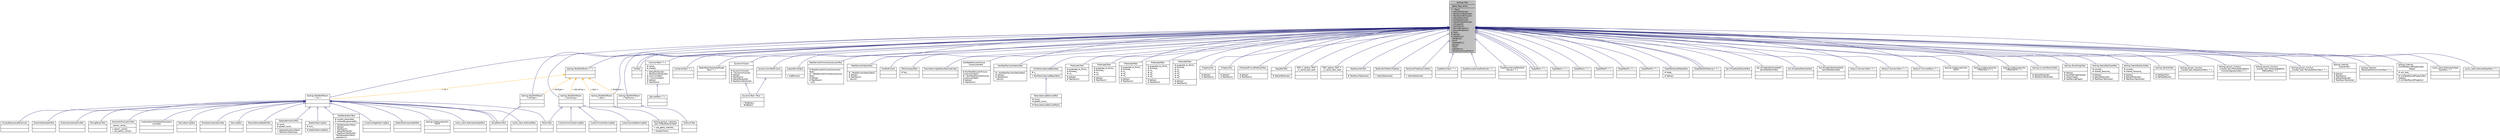 digraph "testing::Test"
{
 // LATEX_PDF_SIZE
  bgcolor="transparent";
  edge [fontname="Helvetica",fontsize="10",labelfontname="Helvetica",labelfontsize="10"];
  node [fontname="Helvetica",fontsize="10",shape=record];
  Node1 [label="{testing::Test\n|- gtest_flag_saver_\l|+ ~Test()\l+ SetUpTestSuite()\l+ TearDownTestSuite()\l+ TearDownTestCase()\l+ SetUpTestCase()\l+ HasFatalFailure()\l+ HasNonfatalFailure()\l+ IsSkipped()\l+ HasFailure()\l+ RecordProperty()\l+ RecordProperty()\l# Test()\l# SetUp()\l# TearDown()\l- TestBody()\l- Run()\l- DeleteSelf_()\l- Setup()\l- Test()\l- operator=()\l- HasSameFixtureClass()\l}",height=0.2,width=0.4,color="black", fillcolor="grey75", style="filled", fontcolor="black",tooltip=" "];
  Node1 -> Node2 [dir="back",color="midnightblue",fontsize="10",style="solid",arrowtail="onormal",fontname="Helvetica"];
  Node2 [label="{testing::TestWithParam\l\< std::string \>\n||}",height=0.2,width=0.4,color="black",URL="$classtesting_1_1TestWithParam.html",tooltip=" "];
  Node2 -> Node3 [dir="back",color="midnightblue",fontsize="10",style="solid",arrowtail="onormal",fontname="Helvetica"];
  Node3 [label="{CustomFunctionNamingTest\n||}",height=0.2,width=0.4,color="black",URL="$classCustomFunctionNamingTest.html",tooltip=" "];
  Node2 -> Node4 [dir="back",color="midnightblue",fontsize="10",style="solid",arrowtail="onormal",fontname="Helvetica"];
  Node4 [label="{CustomFunctorNamingTest\n||}",height=0.2,width=0.4,color="black",URL="$classCustomFunctorNamingTest.html",tooltip=" "];
  Node2 -> Node5 [dir="back",color="midnightblue",fontsize="10",style="solid",arrowtail="onormal",fontname="Helvetica"];
  Node5 [label="{CustomLambdaNamingTest\n||}",height=0.2,width=0.4,color="black",URL="$classCustomLambdaNamingTest.html",tooltip=" "];
  Node2 -> Node6 [dir="back",color="midnightblue",fontsize="10",style="solid",arrowtail="onormal",fontname="Helvetica"];
  Node6 [label="{ParamTest\n||}",height=0.2,width=0.4,color="black",URL="$classParamTest.html",tooltip=" "];
  Node1 -> Node7 [dir="back",color="midnightblue",fontsize="10",style="solid",arrowtail="onormal",fontname="Helvetica"];
  Node7 [label="{testing::TestWithParam\l\< int \>\n||}",height=0.2,width=0.4,color="black",URL="$classtesting_1_1TestWithParam.html",tooltip=" "];
  Node7 -> Node6 [dir="back",color="midnightblue",fontsize="10",style="solid",arrowtail="onormal",fontname="Helvetica"];
  Node7 -> Node8 [dir="back",color="midnightblue",fontsize="10",style="solid",arrowtail="onormal",fontname="Helvetica"];
  Node8 [label="{CustomIntegerNamingTest\n||}",height=0.2,width=0.4,color="black",URL="$classCustomIntegerNamingTest.html",tooltip=" "];
  Node7 -> Node9 [dir="back",color="midnightblue",fontsize="10",style="solid",arrowtail="onormal",fontname="Helvetica"];
  Node9 [label="{DetectNotInstantiatedTest\n||}",height=0.2,width=0.4,color="black",URL="$classDetectNotInstantiatedTest.html",tooltip=" "];
  Node7 -> Node10 [dir="back",color="midnightblue",fontsize="10",style="solid",arrowtail="onormal",fontname="Helvetica"];
  Node10 [label="{EmptyBasenameParamInst\n||}",height=0.2,width=0.4,color="black",URL="$classEmptyBasenameParamInst.html",tooltip=" "];
  Node7 -> Node11 [dir="back",color="midnightblue",fontsize="10",style="solid",arrowtail="onormal",fontname="Helvetica"];
  Node11 [label="{ExternalGeneratorTest\n||}",height=0.2,width=0.4,color="black",URL="$classExternalGeneratorTest.html",tooltip=" "];
  Node7 -> Node12 [dir="back",color="midnightblue",fontsize="10",style="solid",arrowtail="onormal",fontname="Helvetica"];
  Node12 [label="{ExternalInstantiationTest\n||}",height=0.2,width=0.4,color="black",URL="$classExternalInstantiationTest.html",tooltip=" "];
  Node7 -> Node13 [dir="back",color="midnightblue",fontsize="10",style="solid",arrowtail="onormal",fontname="Helvetica"];
  Node13 [label="{FailingParamTest\n||}",height=0.2,width=0.4,color="black",URL="$classFailingParamTest.html",tooltip=" "];
  Node7 -> Node14 [dir="back",color="midnightblue",fontsize="10",style="solid",arrowtail="onormal",fontname="Helvetica"];
  Node14 [label="{GeneratorEvaluationTest\n|- param_value_\l|+ param_value()\l+ set_param_value()\l}",height=0.2,width=0.4,color="black",URL="$classGeneratorEvaluationTest.html",tooltip=" "];
  Node7 -> Node15 [dir="back",color="midnightblue",fontsize="10",style="solid",arrowtail="onormal",fontname="Helvetica"];
  Node15 [label="{InstantiationInMultipleTranslation\lUnitsTest\n||}",height=0.2,width=0.4,color="black",URL="$classInstantiationInMultipleTranslationUnitsTest.html",tooltip=" "];
  Node7 -> Node16 [dir="back",color="midnightblue",fontsize="10",style="solid",arrowtail="onormal",fontname="Helvetica"];
  Node16 [label="{MacroNamingTest\n||}",height=0.2,width=0.4,color="black",URL="$classMacroNamingTest.html",tooltip=" "];
  Node7 -> Node17 [dir="back",color="midnightblue",fontsize="10",style="solid",arrowtail="onormal",fontname="Helvetica"];
  Node17 [label="{MultipleInstantiationTest\n||}",height=0.2,width=0.4,color="black",URL="$classMultipleInstantiationTest.html",tooltip=" "];
  Node7 -> Node18 [dir="back",color="midnightblue",fontsize="10",style="solid",arrowtail="onormal",fontname="Helvetica"];
  Node18 [label="{NamingTest\n||}",height=0.2,width=0.4,color="black",URL="$classNamingTest.html",tooltip=" "];
  Node7 -> Node19 [dir="back",color="midnightblue",fontsize="10",style="solid",arrowtail="onormal",fontname="Helvetica"];
  Node19 [label="{ParameterizedDeathTest\n||}",height=0.2,width=0.4,color="black",URL="$classParameterizedDeathTest.html",tooltip=" "];
  Node7 -> Node20 [dir="back",color="midnightblue",fontsize="10",style="solid",arrowtail="onormal",fontname="Helvetica"];
  Node20 [label="{SeparateInstanceTest\n|# count_\l# global_count_\l|+ SeparateInstanceTest()\l+ TearDownTestSuite()\l}",height=0.2,width=0.4,color="black",URL="$classSeparateInstanceTest.html",tooltip=" "];
  Node7 -> Node21 [dir="back",color="midnightblue",fontsize="10",style="solid",arrowtail="onormal",fontname="Helvetica"];
  Node21 [label="{StatefulNamingTest\n|# sum_\l|# StatefulNamingTest()\l}",height=0.2,width=0.4,color="black",URL="$classStatefulNamingTest.html",tooltip=" "];
  Node7 -> Node22 [dir="back",color="midnightblue",fontsize="10",style="solid",arrowtail="onormal",fontname="Helvetica"];
  Node22 [label="{TestGenerationTest\n|# current_parameter_\l# collected_parameters_\l|+ TestGenerationTest()\l+ SetUp()\l+ TearDown()\l+ SetUpTestSuite()\l+ TearDownTestSuite()\l- TestGenerationTest()\l- operator=()\l}",height=0.2,width=0.4,color="black",URL="$classTestGenerationTest.html",tooltip=" "];
  Node7 -> Node23 [dir="back",color="midnightblue",fontsize="10",style="solid",arrowtail="onormal",fontname="Helvetica"];
  Node23 [label="{ValueParamTest\n||}",height=0.2,width=0.4,color="black",URL="$classValueParamTest.html",tooltip=" "];
  Node7 -> Node23 [dir="back",color="midnightblue",fontsize="10",style="solid",arrowtail="onormal",fontname="Helvetica"];
  Node7 -> Node24 [dir="back",color="midnightblue",fontsize="10",style="solid",arrowtail="onormal",fontname="Helvetica"];
  Node24 [label="{testing::CodeLocationFor\lTESTP\n||}",height=0.2,width=0.4,color="black",URL="$classtesting_1_1CodeLocationForTESTP.html",tooltip=" "];
  Node7 -> Node25 [dir="back",color="midnightblue",fontsize="10",style="solid",arrowtail="onormal",fontname="Helvetica"];
  Node25 [label="{works_here::NotInstantiatedTest\n||}",height=0.2,width=0.4,color="black",URL="$classworks__here_1_1NotInstantiatedTest.html",tooltip=" "];
  Node7 -> Node26 [dir="back",color="midnightblue",fontsize="10",style="solid",arrowtail="onormal",fontname="Helvetica"];
  Node26 [label="{works_here::NotUsedTest\n||}",height=0.2,width=0.4,color="black",URL="$classworks__here_1_1NotUsedTest.html",tooltip=" "];
  Node1 -> Node27 [dir="back",color="midnightblue",fontsize="10",style="solid",arrowtail="onormal",fontname="Helvetica"];
  Node27 [label="{testing::TestWithParam\l\< MyType \>\n||}",height=0.2,width=0.4,color="black",URL="$classtesting_1_1TestWithParam.html",tooltip=" "];
  Node27 -> Node23 [dir="back",color="midnightblue",fontsize="10",style="solid",arrowtail="onormal",fontname="Helvetica"];
  Node1 -> Node28 [dir="back",color="midnightblue",fontsize="10",style="solid",arrowtail="onormal",fontname="Helvetica"];
  Node28 [label="{testing::TestWithParam\l\< bool \>\n||}",height=0.2,width=0.4,color="black",URL="$classtesting_1_1TestWithParam.html",tooltip=" "];
  Node28 -> Node29 [dir="back",color="midnightblue",fontsize="10",style="solid",arrowtail="onormal",fontname="Helvetica"];
  Node29 [label="{testing::gmock_matchers\l_test::GTestMatcherTestP\n|+ use_gtest_matcher_\l|+ GreaterThan()\l}",height=0.2,width=0.4,color="black",URL="$classtesting_1_1gmock__matchers__test_1_1GTestMatcherTestP.html",tooltip=" "];
  Node1 -> Node30 [dir="back",color="midnightblue",fontsize="10",style="solid",arrowtail="onormal",fontname="Helvetica"];
  Node30 [label="{testing::TestWithParam\l\< MyEnums \>\n||}",height=0.2,width=0.4,color="black",URL="$classtesting_1_1TestWithParam.html",tooltip=" "];
  Node30 -> Node31 [dir="back",color="midnightblue",fontsize="10",style="solid",arrowtail="onormal",fontname="Helvetica"];
  Node31 [label="{MyEnumTest\n||}",height=0.2,width=0.4,color="black",URL="$classMyEnumTest.html",tooltip=" "];
  Node1 -> Node32 [dir="back",color="midnightblue",fontsize="10",style="solid",arrowtail="onormal",fontname="Helvetica"];
  Node32 [label="{FooTest\n||}",height=0.2,width=0.4,color="black",URL="$classFooTest.html",tooltip=" "];
  Node1 -> Node33 [dir="back",color="midnightblue",fontsize="10",style="solid",arrowtail="onormal",fontname="Helvetica"];
  Node33 [label="{CommonTest\< T \>\n|# value_\l# shared_\l|+ SetUpTestSuite()\l+ TearDownTestSuite()\l# CommonTest()\l# ~CommonTest()\l# SetUp()\l# TearDown()\l}",height=0.2,width=0.4,color="black",URL="$classCommonTest.html",tooltip=" "];
  Node33 -> Node34 [dir="back",color="midnightblue",fontsize="10",style="solid",arrowtail="onormal",fontname="Helvetica"];
  Node34 [label="{DerivedTest\< T \>\n||}",height=0.2,width=0.4,color="black",URL="$classDerivedTest.html",tooltip=" "];
  Node1 -> Node35 [dir="back",color="midnightblue",fontsize="10",style="solid",arrowtail="onormal",fontname="Helvetica"];
  Node35 [label="{ContainerTest\< T \>\n||}",height=0.2,width=0.4,color="black",URL="$classContainerTest.html",tooltip=" "];
  Node1 -> Node36 [dir="back",color="midnightblue",fontsize="10",style="solid",arrowtail="onormal",fontname="Helvetica"];
  Node36 [label="{DetectNotInstantiatedTypes\lTest\< T \>\n||}",height=0.2,width=0.4,color="black",URL="$classDetectNotInstantiatedTypesTest.html",tooltip=" "];
  Node1 -> Node37 [dir="back",color="midnightblue",fontsize="10",style="solid",arrowtail="onormal",fontname="Helvetica"];
  Node37 [label="{DynamicFixture\n||# DynamicFixture()\l# ~DynamicFixture()\l# SetUp()\l# TearDown()\l# SetUpTestSuite()\l# TearDownTestSuite()\l}",height=0.2,width=0.4,color="black",URL="$classDynamicFixture.html",tooltip=" "];
  Node37 -> Node38 [dir="back",color="midnightblue",fontsize="10",style="solid",arrowtail="onormal",fontname="Helvetica"];
  Node38 [label="{DynamicTest\< Pass \>\n||+ TestBody()\l- TestBody()\l}",height=0.2,width=0.4,color="black",URL="$classDynamicTest.html",tooltip=" "];
  Node1 -> Node39 [dir="back",color="midnightblue",fontsize="10",style="solid",arrowtail="onormal",fontname="Helvetica"];
  Node39 [label="{DynamicUnitTestFixture\n||}",height=0.2,width=0.4,color="black",URL="$classDynamicUnitTestFixture.html",tooltip=" "];
  Node39 -> Node38 [dir="back",color="midnightblue",fontsize="10",style="solid",arrowtail="onormal",fontname="Helvetica"];
  Node1 -> Node40 [dir="back",color="midnightblue",fontsize="10",style="solid",arrowtail="onormal",fontname="Helvetica"];
  Node40 [label="{ExpectFailureTest\n||+ AddFailure()\l}",height=0.2,width=0.4,color="black",URL="$classExpectFailureTest.html",tooltip=" "];
  Node1 -> Node41 [dir="back",color="midnightblue",fontsize="10",style="solid",arrowtail="onormal",fontname="Helvetica"];
  Node41 [label="{FatalFailureInFixtureConstructorTest\n||# FatalFailureInFixtureConstructor\lTest()\l# ~FatalFailureInFixtureConstructor\lTest()\l# SetUp()\l# TearDown()\l- Init()\l}",height=0.2,width=0.4,color="black",URL="$classFatalFailureInFixtureConstructorTest.html",tooltip=" "];
  Node1 -> Node42 [dir="back",color="midnightblue",fontsize="10",style="solid",arrowtail="onormal",fontname="Helvetica"];
  Node42 [label="{FatalFailureInSetUpTest\n||# ~FatalFailureInSetUpTest()\l# SetUp()\l# TearDown()\l- Deinit()\l}",height=0.2,width=0.4,color="black",URL="$classFatalFailureInSetUpTest.html",tooltip=" "];
  Node1 -> Node32 [dir="back",color="midnightblue",fontsize="10",style="solid",arrowtail="onormal",fontname="Helvetica"];
  Node1 -> Node43 [dir="back",color="midnightblue",fontsize="10",style="solid",arrowtail="onormal",fontname="Helvetica"];
  Node43 [label="{FooTestFixture\n||}",height=0.2,width=0.4,color="black",URL="$classFooTestFixture.html",tooltip=" "];
  Node1 -> Node44 [dir="back",color="midnightblue",fontsize="10",style="solid",arrowtail="onormal",fontname="Helvetica"];
  Node44 [label="{GMockOutputTest\n|# foo_\l|}",height=0.2,width=0.4,color="black",URL="$classGMockOutputTest.html",tooltip=" "];
  Node1 -> Node45 [dir="back",color="midnightblue",fontsize="10",style="solid",arrowtail="onormal",fontname="Helvetica"];
  Node45 [label="{MacroNamingTestNonParametrized\n||}",height=0.2,width=0.4,color="black",URL="$classMacroNamingTestNonParametrized.html",tooltip=" "];
  Node1 -> Node46 [dir="back",color="midnightblue",fontsize="10",style="solid",arrowtail="onormal",fontname="Helvetica"];
  Node46 [label="{NonFatalFailureInFixture\lConstructorTest\n||# NonFatalFailureInFixture\lConstructorTest()\l# ~NonFatalFailureInFixture\lConstructorTest()\l# SetUp()\l# TearDown()\l}",height=0.2,width=0.4,color="black",URL="$classNonFatalFailureInFixtureConstructorTest.html",tooltip=" "];
  Node1 -> Node47 [dir="back",color="midnightblue",fontsize="10",style="solid",arrowtail="onormal",fontname="Helvetica"];
  Node47 [label="{NonFatalFailureInSetUpTest\n||# ~NonFatalFailureInSetUpTest()\l# SetUp()\l# TearDown()\l- Deinit()\l}",height=0.2,width=0.4,color="black",URL="$classNonFatalFailureInSetUpTest.html",tooltip=" "];
  Node1 -> Node48 [dir="back",color="midnightblue",fontsize="10",style="solid",arrowtail="onormal",fontname="Helvetica"];
  Node48 [label="{NonParameterizedBaseTest\n|# n_\l|+ NonParameterizedBaseTest()\l}",height=0.2,width=0.4,color="black",URL="$classNonParameterizedBaseTest.html",tooltip=" "];
  Node48 -> Node49 [dir="back",color="midnightblue",fontsize="10",style="solid",arrowtail="onormal",fontname="Helvetica"];
  Node49 [label="{ParameterizedDerivedTest\n|# count_\l# global_count_\l|# ParameterizedDerivedTest()\l}",height=0.2,width=0.4,color="black",URL="$classParameterizedDerivedTest.html",tooltip=" "];
  Node1 -> Node50 [dir="back",color="midnightblue",fontsize="10",style="solid",arrowtail="onormal",fontname="Helvetica"];
  Node50 [label="{Predicate1Test\n|# expected_to_finish_\l# finished_\l# n1_\l|# SetUp()\l# TearDown()\l}",height=0.2,width=0.4,color="black",URL="$classPredicate1Test.html",tooltip=" "];
  Node1 -> Node51 [dir="back",color="midnightblue",fontsize="10",style="solid",arrowtail="onormal",fontname="Helvetica"];
  Node51 [label="{Predicate2Test\n|# expected_to_finish_\l# finished_\l# n1_\l# n2_\l|# SetUp()\l# TearDown()\l}",height=0.2,width=0.4,color="black",URL="$classPredicate2Test.html",tooltip=" "];
  Node1 -> Node52 [dir="back",color="midnightblue",fontsize="10",style="solid",arrowtail="onormal",fontname="Helvetica"];
  Node52 [label="{Predicate3Test\n|# expected_to_finish_\l# finished_\l# n1_\l# n2_\l# n3_\l|# SetUp()\l# TearDown()\l}",height=0.2,width=0.4,color="black",URL="$classPredicate3Test.html",tooltip=" "];
  Node1 -> Node53 [dir="back",color="midnightblue",fontsize="10",style="solid",arrowtail="onormal",fontname="Helvetica"];
  Node53 [label="{Predicate4Test\n|# expected_to_finish_\l# finished_\l# n1_\l# n2_\l# n3_\l# n4_\l|# SetUp()\l# TearDown()\l}",height=0.2,width=0.4,color="black",URL="$classPredicate4Test.html",tooltip=" "];
  Node1 -> Node54 [dir="back",color="midnightblue",fontsize="10",style="solid",arrowtail="onormal",fontname="Helvetica"];
  Node54 [label="{Predicate5Test\n|# expected_to_finish_\l# finished_\l# n1_\l# n2_\l# n3_\l# n4_\l# n5_\l|# SetUp()\l# TearDown()\l}",height=0.2,width=0.4,color="black",URL="$classPredicate5Test.html",tooltip=" "];
  Node1 -> Node55 [dir="back",color="midnightblue",fontsize="10",style="solid",arrowtail="onormal",fontname="Helvetica"];
  Node55 [label="{PropertyOne\n||# SetUp()\l# TearDown()\l}",height=0.2,width=0.4,color="black",URL="$classPropertyOne.html",tooltip=" "];
  Node1 -> Node56 [dir="back",color="midnightblue",fontsize="10",style="solid",arrowtail="onormal",fontname="Helvetica"];
  Node56 [label="{PropertyTwo\n||# SetUp()\l# TearDown()\l}",height=0.2,width=0.4,color="black",URL="$classPropertyTwo.html",tooltip=" "];
  Node1 -> Node57 [dir="back",color="midnightblue",fontsize="10",style="solid",arrowtail="onormal",fontname="Helvetica"];
  Node57 [label="{ProtectedFixtureMethodsTest\n||# SetUp()\l# TearDown()\l}",height=0.2,width=0.4,color="black",URL="$classProtectedFixtureMethodsTest.html",tooltip=" "];
  Node1 -> Node58 [dir="back",color="midnightblue",fontsize="10",style="solid",arrowtail="onormal",fontname="Helvetica"];
  Node58 [label="{SetupFailTest\n||# SetUpTestSuite()\l}",height=0.2,width=0.4,color="black",URL="$classSetupFailTest.html",tooltip=" "];
  Node1 -> Node59 [dir="back",color="midnightblue",fontsize="10",style="solid",arrowtail="onormal",fontname="Helvetica"];
  Node59 [label="{TEST_F_before_TEST\l_in_same_test_case\n||}",height=0.2,width=0.4,color="black",URL="$classTEST__F__before__TEST__in__same__test__case.html",tooltip=" "];
  Node1 -> Node60 [dir="back",color="midnightblue",fontsize="10",style="solid",arrowtail="onormal",fontname="Helvetica"];
  Node60 [label="{TEST_before_TEST_F\l_in_same_test_case\n||}",height=0.2,width=0.4,color="black",URL="$classTEST__before__TEST__F__in__same__test__case.html",tooltip=" "];
  Node1 -> Node61 [dir="back",color="midnightblue",fontsize="10",style="solid",arrowtail="onormal",fontname="Helvetica"];
  Node61 [label="{TearDownFailTest\n||# TearDownTestSuite()\l}",height=0.2,width=0.4,color="black",URL="$classTearDownFailTest.html",tooltip=" "];
  Node1 -> Node62 [dir="back",color="midnightblue",fontsize="10",style="solid",arrowtail="onormal",fontname="Helvetica"];
  Node62 [label="{TestSuiteThatFailsToSetUp\n||+ SetUpTestSuite()\l}",height=0.2,width=0.4,color="black",URL="$classTestSuiteThatFailsToSetUp.html",tooltip=" "];
  Node1 -> Node63 [dir="back",color="midnightblue",fontsize="10",style="solid",arrowtail="onormal",fontname="Helvetica"];
  Node63 [label="{TestSuiteThatSkipsInSetUp\n||+ SetUpTestSuite()\l}",height=0.2,width=0.4,color="black",URL="$classTestSuiteThatSkipsInSetUp.html",tooltip=" "];
  Node1 -> Node64 [dir="back",color="midnightblue",fontsize="10",style="solid",arrowtail="onormal",fontname="Helvetica"];
  Node64 [label="{TypeParamTest\< T \>\n||}",height=0.2,width=0.4,color="black",URL="$classTypeParamTest.html",tooltip=" "];
  Node1 -> Node65 [dir="back",color="midnightblue",fontsize="10",style="solid",arrowtail="onormal",fontname="Helvetica"];
  Node65 [label="{TypeParameterizedTestSuite\< T \>\n||}",height=0.2,width=0.4,color="black",URL="$classTypeParameterizedTestSuite.html",tooltip=" "];
  Node1 -> Node66 [dir="back",color="midnightblue",fontsize="10",style="solid",arrowtail="onormal",fontname="Helvetica"];
  Node66 [label="{TypeParametrizedTestWith\lNames\< T \>\n||}",height=0.2,width=0.4,color="black",URL="$classTypeParametrizedTestWithNames.html",tooltip=" "];
  Node1 -> Node67 [dir="back",color="midnightblue",fontsize="10",style="solid",arrowtail="onormal",fontname="Helvetica"];
  Node67 [label="{TypedTest\< T \>\n||}",height=0.2,width=0.4,color="black",URL="$classTypedTest.html",tooltip=" "];
  Node1 -> Node67 [dir="back",color="midnightblue",fontsize="10",style="solid",arrowtail="onormal",fontname="Helvetica"];
  Node1 -> Node67 [dir="back",color="midnightblue",fontsize="10",style="solid",arrowtail="onormal",fontname="Helvetica"];
  Node1 -> Node68 [dir="back",color="midnightblue",fontsize="10",style="solid",arrowtail="onormal",fontname="Helvetica"];
  Node68 [label="{TypedTest1\< T \>\n||}",height=0.2,width=0.4,color="black",URL="$classTypedTest1.html",tooltip=" "];
  Node1 -> Node69 [dir="back",color="midnightblue",fontsize="10",style="solid",arrowtail="onormal",fontname="Helvetica"];
  Node69 [label="{TypedTest2\< T \>\n||}",height=0.2,width=0.4,color="black",URL="$classTypedTest2.html",tooltip=" "];
  Node1 -> Node70 [dir="back",color="midnightblue",fontsize="10",style="solid",arrowtail="onormal",fontname="Helvetica"];
  Node70 [label="{TypedTestP\< T \>\n||}",height=0.2,width=0.4,color="black",URL="$classTypedTestP.html",tooltip=" "];
  Node1 -> Node71 [dir="back",color="midnightblue",fontsize="10",style="solid",arrowtail="onormal",fontname="Helvetica"];
  Node71 [label="{TypedTestP1\< T \>\n||}",height=0.2,width=0.4,color="black",URL="$classTypedTestP1.html",tooltip=" "];
  Node1 -> Node72 [dir="back",color="midnightblue",fontsize="10",style="solid",arrowtail="onormal",fontname="Helvetica"];
  Node72 [label="{TypedTestP2\< T \>\n||}",height=0.2,width=0.4,color="black",URL="$classTypedTestP2.html",tooltip=" "];
  Node1 -> Node73 [dir="back",color="midnightblue",fontsize="10",style="solid",arrowtail="onormal",fontname="Helvetica"];
  Node73 [label="{TypedTestSuitePStateTest\n|# state_\l|# SetUp()\l}",height=0.2,width=0.4,color="black",URL="$classTypedTestSuitePStateTest.html",tooltip=" "];
  Node1 -> Node74 [dir="back",color="midnightblue",fontsize="10",style="solid",arrowtail="onormal",fontname="Helvetica"];
  Node74 [label="{TypedTestWithNames\< T \>\n||}",height=0.2,width=0.4,color="black",URL="$classTypedTestWithNames.html",tooltip=" "];
  Node1 -> Node74 [dir="back",color="midnightblue",fontsize="10",style="solid",arrowtail="onormal",fontname="Helvetica"];
  Node1 -> Node75 [dir="back",color="midnightblue",fontsize="10",style="solid",arrowtail="onormal",fontname="Helvetica"];
  Node75 [label="{bar::MixedUpTestSuiteTest\n||}",height=0.2,width=0.4,color="black",URL="$classbar_1_1MixedUpTestSuiteTest.html",tooltip=" "];
  Node1 -> Node76 [dir="back",color="midnightblue",fontsize="10",style="solid",arrowtail="onormal",fontname="Helvetica"];
  Node76 [label="{bar::MixedUpTestSuiteWith\lSameTestNameTest\n||}",height=0.2,width=0.4,color="black",URL="$classbar_1_1MixedUpTestSuiteWithSameTestNameTest.html",tooltip=" "];
  Node1 -> Node77 [dir="back",color="midnightblue",fontsize="10",style="solid",arrowtail="onormal",fontname="Helvetica"];
  Node77 [label="{foo::MixedUpTestSuiteTest\n||}",height=0.2,width=0.4,color="black",URL="$classfoo_1_1MixedUpTestSuiteTest.html",tooltip=" "];
  Node1 -> Node78 [dir="back",color="midnightblue",fontsize="10",style="solid",arrowtail="onormal",fontname="Helvetica"];
  Node78 [label="{foo::MixedUpTestSuiteWith\lSameTestNameTest\n||}",height=0.2,width=0.4,color="black",URL="$classfoo_1_1MixedUpTestSuiteWithSameTestNameTest.html",tooltip=" "];
  Node1 -> Node79 [dir="back",color="midnightblue",fontsize="10",style="solid",arrowtail="onormal",fontname="Helvetica"];
  Node79 [label="{library1::NumericTest\< T \>\n||}",height=0.2,width=0.4,color="black",URL="$classlibrary1_1_1NumericTest.html",tooltip=" "];
  Node1 -> Node80 [dir="back",color="midnightblue",fontsize="10",style="solid",arrowtail="onormal",fontname="Helvetica"];
  Node80 [label="{library2::NumericTest\< T \>\n||}",height=0.2,width=0.4,color="black",URL="$classlibrary2_1_1NumericTest.html",tooltip=" "];
  Node1 -> Node81 [dir="back",color="midnightblue",fontsize="10",style="solid",arrowtail="onormal",fontname="Helvetica"];
  Node81 [label="{library2::TrimmedTest\< T \>\n||}",height=0.2,width=0.4,color="black",URL="$classlibrary2_1_1TrimmedTest.html",tooltip=" "];
  Node1 -> Node82 [dir="back",color="midnightblue",fontsize="10",style="solid",arrowtail="onormal",fontname="Helvetica"];
  Node82 [label="{testing::CodeLocationFor\lTESTF\n||}",height=0.2,width=0.4,color="black",URL="$classtesting_1_1CodeLocationForTESTF.html",tooltip=" "];
  Node1 -> Node83 [dir="back",color="midnightblue",fontsize="10",style="solid",arrowtail="onormal",fontname="Helvetica"];
  Node83 [label="{testing::CodeLocationFor\lTYPEDTEST\< T \>\n||}",height=0.2,width=0.4,color="black",URL="$classtesting_1_1CodeLocationForTYPEDTEST.html",tooltip=" "];
  Node1 -> Node84 [dir="back",color="midnightblue",fontsize="10",style="solid",arrowtail="onormal",fontname="Helvetica"];
  Node84 [label="{testing::CodeLocationFor\lTYPEDTESTP\< T \>\n||}",height=0.2,width=0.4,color="black",URL="$classtesting_1_1CodeLocationForTYPEDTESTP.html",tooltip=" "];
  Node1 -> Node85 [dir="back",color="midnightblue",fontsize="10",style="solid",arrowtail="onormal",fontname="Helvetica"];
  Node85 [label="{testing::CurrentTestInfoTest\n||# SetUpTestSuite()\l# TearDownTestSuite()\l}",height=0.2,width=0.4,color="black",URL="$classtesting_1_1CurrentTestInfoTest.html",tooltip=" "];
  Node1 -> Node86 [dir="back",color="midnightblue",fontsize="10",style="solid",arrowtail="onormal",fontname="Helvetica"];
  Node86 [label="{testing::ParseFlagsTest\n||# SetUp()\l# AssertStringArrayEq()\l# CheckFlags()\l# TestParsingFlags()\l}",height=0.2,width=0.4,color="black",URL="$classtesting_1_1ParseFlagsTest.html",tooltip=" "];
  Node1 -> Node87 [dir="back",color="midnightblue",fontsize="10",style="solid",arrowtail="onormal",fontname="Helvetica"];
  Node87 [label="{testing::SetUpTestCaseTest\n|# counter_\l# shared_resource_\l|# SetUp()\l# SetUpTestCase()\l# TearDownTestCase()\l}",height=0.2,width=0.4,color="black",URL="$classtesting_1_1SetUpTestCaseTest.html",tooltip=" "];
  Node1 -> Node88 [dir="back",color="midnightblue",fontsize="10",style="solid",arrowtail="onormal",fontname="Helvetica"];
  Node88 [label="{testing::SetUpTestSuiteTest\n|# counter_\l# shared_resource_\l|# SetUp()\l# SetUpTestSuite()\l# TearDownTestSuite()\l}",height=0.2,width=0.4,color="black",URL="$classtesting_1_1SetUpTestSuiteTest.html",tooltip=" "];
  Node1 -> Node89 [dir="back",color="midnightblue",fontsize="10",style="solid",arrowtail="onormal",fontname="Helvetica"];
  Node89 [label="{testing::TestInfoTest\n||# GetTestInfo()\l# GetTestResult()\l}",height=0.2,width=0.4,color="black",URL="$classtesting_1_1TestInfoTest.html",tooltip=" "];
  Node1 -> Node90 [dir="back",color="midnightblue",fontsize="10",style="solid",arrowtail="onormal",fontname="Helvetica"];
  Node90 [label="{testing::TestWithParam\< T \>\n||}",height=0.2,width=0.4,color="black",URL="$classtesting_1_1TestWithParam.html",tooltip=" "];
  Node90 -> Node2 [dir="back",color="orange",fontsize="10",style="solid",label=" \< std::string \>" ,fontname="Helvetica"];
  Node90 -> Node7 [dir="back",color="orange",fontsize="10",style="solid",label=" \< int \>" ,fontname="Helvetica"];
  Node90 -> Node27 [dir="back",color="orange",fontsize="10",style="solid",label=" \< MyType \>" ,fontname="Helvetica"];
  Node90 -> Node28 [dir="back",color="orange",fontsize="10",style="solid",label=" \< bool \>" ,fontname="Helvetica"];
  Node90 -> Node30 [dir="back",color="orange",fontsize="10",style="solid",label=" \< MyEnums \>" ,fontname="Helvetica"];
  Node1 -> Node91 [dir="back",color="midnightblue",fontsize="10",style="solid",arrowtail="onormal",fontname="Helvetica"];
  Node91 [label="{testing::gmock_function\l_mocker_test::ExpectCallTest\< T \>\n||}",height=0.2,width=0.4,color="black",URL="$classtesting_1_1gmock__function__mocker__test_1_1ExpectCallTest.html",tooltip=" "];
  Node1 -> Node92 [dir="back",color="midnightblue",fontsize="10",style="solid",arrowtail="onormal",fontname="Helvetica"];
  Node92 [label="{testing::gmock_function\l_mocker_test::MockMethodMock\lFunctionSignatureTest\< F \>\n||}",height=0.2,width=0.4,color="black",URL="$classtesting_1_1gmock__function__mocker__test_1_1MockMethodMockFunctionSignatureTest.html",tooltip=" "];
  Node1 -> Node93 [dir="back",color="midnightblue",fontsize="10",style="solid",arrowtail="onormal",fontname="Helvetica"];
  Node93 [label="{testing::gmock_function\l_mocker_test::OverloadedMock\lMethodTest\< T \>\n||}",height=0.2,width=0.4,color="black",URL="$classtesting_1_1gmock__function__mocker__test_1_1OverloadedMockMethodTest.html",tooltip=" "];
  Node1 -> Node94 [dir="back",color="midnightblue",fontsize="10",style="solid",arrowtail="onormal",fontname="Helvetica"];
  Node94 [label="{testing::gmock_function\l_mocker_test::TemplateMockTest\< T \>\n||}",height=0.2,width=0.4,color="black",URL="$classtesting_1_1gmock__function__mocker__test_1_1TemplateMockTest.html",tooltip=" "];
  Node1 -> Node95 [dir="back",color="midnightblue",fontsize="10",style="solid",arrowtail="onormal",fontname="Helvetica"];
  Node95 [label="{testing::internal::\lListenerTest\n||# SetUp()\l# TearDown()\l# SetUpTestSuite()\l# TearDownTestSuite()\l}",height=0.2,width=0.4,color="black",URL="$classtesting_1_1internal_1_1ListenerTest.html",tooltip=" "];
  Node1 -> Node96 [dir="back",color="midnightblue",fontsize="10",style="solid",arrowtail="onormal",fontname="Helvetica"];
  Node96 [label="{testing::internal::\lTestSuiteWithCommentTest\< T \>\n||}",height=0.2,width=0.4,color="black",URL="$classtesting_1_1internal_1_1TestSuiteWithCommentTest.html",tooltip=" "];
  Node1 -> Node97 [dir="back",color="midnightblue",fontsize="10",style="solid",arrowtail="onormal",fontname="Helvetica"];
  Node97 [label="{testing::internal::\lUnitTestRecordPropertyTest\lHelper\n|# unit_test_\l|# UnitTestRecordPropertyTest\lHelper()\l# UnitTestRecordProperty()\l}",height=0.2,width=0.4,color="black",URL="$classtesting_1_1internal_1_1UnitTestRecordPropertyTestHelper.html",tooltip=" "];
  Node1 -> Node98 [dir="back",color="midnightblue",fontsize="10",style="solid",arrowtail="onormal",fontname="Helvetica"];
  Node98 [label="{works_here::NotInstantiated\lTypeTest\< T \>\n||}",height=0.2,width=0.4,color="black",URL="$classworks__here_1_1NotInstantiatedTypeTest.html",tooltip=" "];
  Node1 -> Node99 [dir="back",color="midnightblue",fontsize="10",style="solid",arrowtail="onormal",fontname="Helvetica"];
  Node99 [label="{works_here::NotUsedTypeTest\< T \>\n||}",height=0.2,width=0.4,color="black",URL="$classworks__here_1_1NotUsedTypeTest.html",tooltip=" "];
}
